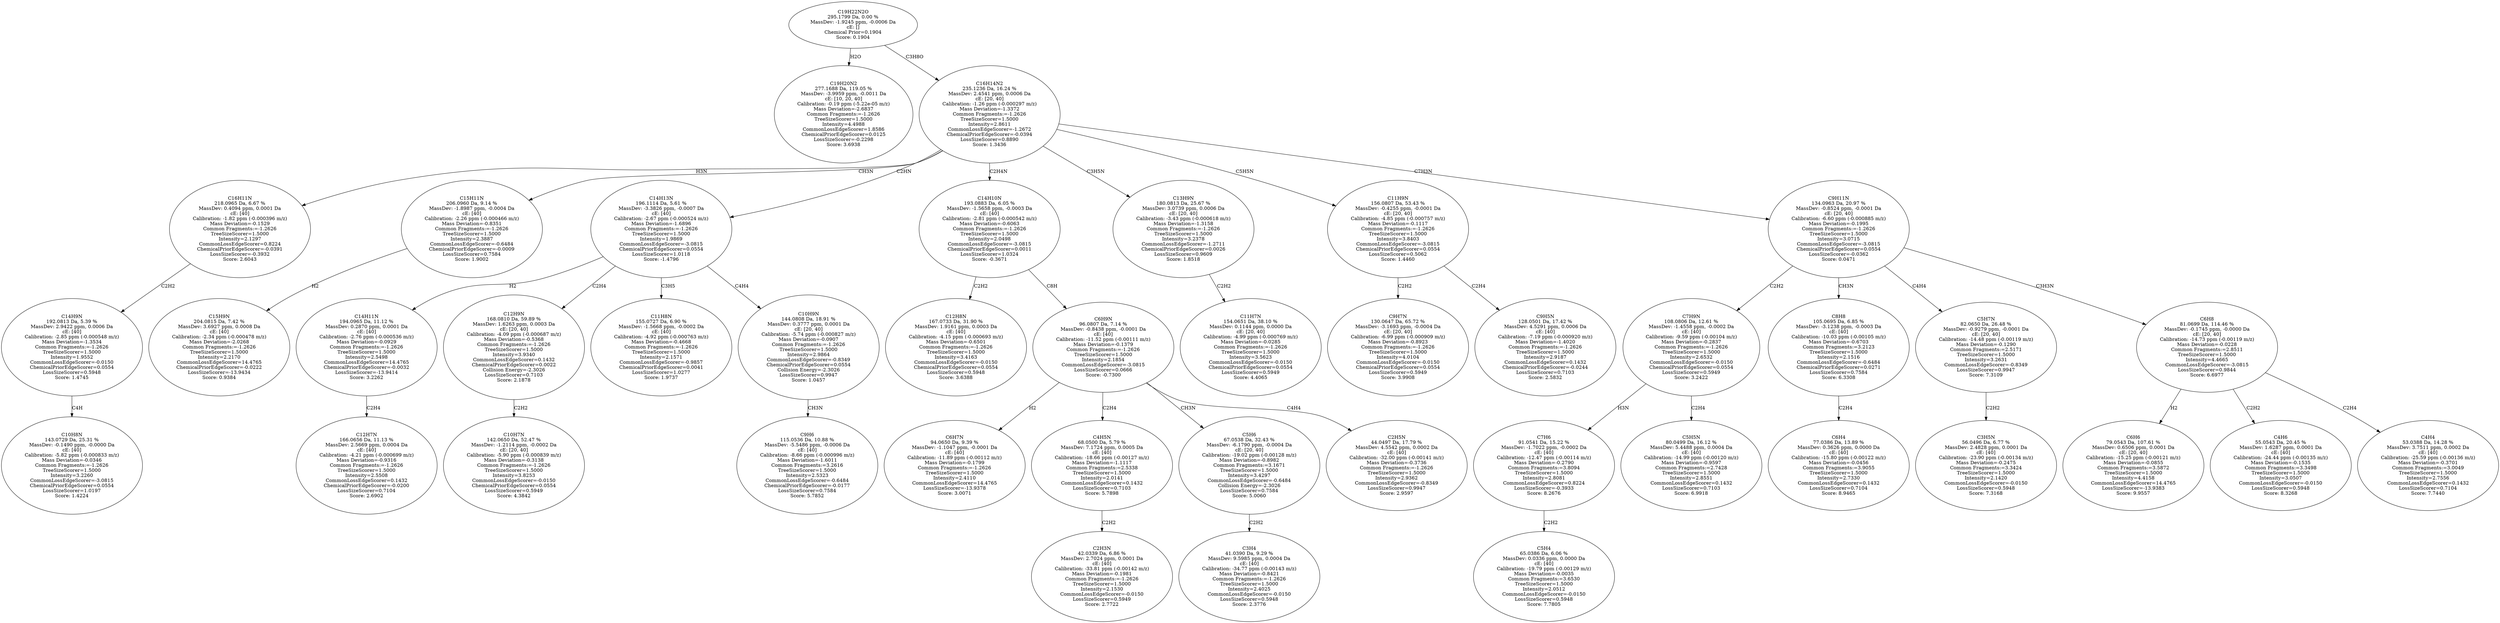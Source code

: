 strict digraph {
v1 [label="C19H20N2\n277.1688 Da, 119.05 %\nMassDev: -3.9959 ppm, -0.0011 Da\ncE: [10, 20, 40]\nCalibration: -0.19 ppm (-5.22e-05 m/z)\nMass Deviation=-2.6837\nCommon Fragments:=-1.2626\nTreeSizeScorer=1.5000\nIntensity=4.4988\nCommonLossEdgeScorer=1.8586\nChemicalPriorEdgeScorer=0.0125\nLossSizeScorer=-0.2298\nScore: 3.6938"];
v2 [label="C10H8N\n143.0729 Da, 25.31 %\nMassDev: -0.1490 ppm, -0.0000 Da\ncE: [40]\nCalibration: -5.82 ppm (-0.000833 m/z)\nMass Deviation=-0.0346\nCommon Fragments:=-1.2626\nTreeSizeScorer=1.5000\nIntensity=3.2260\nCommonLossEdgeScorer=-3.0815\nChemicalPriorEdgeScorer=0.0554\nLossSizeScorer=1.0197\nScore: 1.4224"];
v3 [label="C14H9N\n192.0813 Da, 5.39 %\nMassDev: 2.9422 ppm, 0.0006 Da\ncE: [40]\nCalibration: -2.85 ppm (-0.000548 m/z)\nMass Deviation=-1.3534\nCommon Fragments:=-1.2626\nTreeSizeScorer=1.5000\nIntensity=1.9552\nCommonLossEdgeScorer=-0.0150\nChemicalPriorEdgeScorer=0.0554\nLossSizeScorer=0.5948\nScore: 1.4745"];
v4 [label="C16H11N\n218.0965 Da, 6.67 %\nMassDev: 0.4094 ppm, 0.0001 Da\ncE: [40]\nCalibration: -1.82 ppm (-0.000396 m/z)\nMass Deviation=-0.1529\nCommon Fragments:=-1.2626\nTreeSizeScorer=1.5000\nIntensity=2.1297\nCommonLossEdgeScorer=0.8224\nChemicalPriorEdgeScorer=-0.0391\nLossSizeScorer=-0.3932\nScore: 2.6043"];
v5 [label="C15H9N\n204.0815 Da, 7.42 %\nMassDev: 3.6927 ppm, 0.0008 Da\ncE: [40]\nCalibration: -2.34 ppm (-0.000478 m/z)\nMass Deviation=-2.0268\nCommon Fragments:=-1.2626\nTreeSizeScorer=1.5000\nIntensity=2.2170\nCommonLossEdgeScorer=14.4765\nChemicalPriorEdgeScorer=-0.0222\nLossSizeScorer=-13.9434\nScore: 0.9384"];
v6 [label="C15H11N\n206.0960 Da, 9.14 %\nMassDev: -1.8987 ppm, -0.0004 Da\ncE: [40]\nCalibration: -2.26 ppm (-0.000466 m/z)\nMass Deviation=-0.8351\nCommon Fragments:=-1.2626\nTreeSizeScorer=1.5000\nIntensity=2.3887\nCommonLossEdgeScorer=-0.6484\nChemicalPriorEdgeScorer=-0.0009\nLossSizeScorer=0.7584\nScore: 1.9002"];
v7 [label="C12H7N\n166.0656 Da, 11.13 %\nMassDev: 2.5669 ppm, 0.0004 Da\ncE: [40]\nCalibration: -4.21 ppm (-0.000699 m/z)\nMass Deviation=-0.9316\nCommon Fragments:=-1.2626\nTreeSizeScorer=1.5000\nIntensity=2.5508\nCommonLossEdgeScorer=0.1432\nChemicalPriorEdgeScorer=-0.0200\nLossSizeScorer=0.7104\nScore: 2.6902"];
v8 [label="C14H11N\n194.0965 Da, 11.12 %\nMassDev: 0.2870 ppm, 0.0001 Da\ncE: [40]\nCalibration: -2.76 ppm (-0.000536 m/z)\nMass Deviation=-0.0929\nCommon Fragments:=-1.2626\nTreeSizeScorer=1.5000\nIntensity=2.5498\nCommonLossEdgeScorer=14.4765\nChemicalPriorEdgeScorer=-0.0032\nLossSizeScorer=-13.9414\nScore: 3.2262"];
v9 [label="C10H7N\n142.0650 Da, 52.47 %\nMassDev: -1.2114 ppm, -0.0002 Da\ncE: [20, 40]\nCalibration: -5.90 ppm (-0.000839 m/z)\nMass Deviation=-0.3138\nCommon Fragments:=-1.2626\nTreeSizeScorer=1.5000\nIntensity=3.8253\nCommonLossEdgeScorer=-0.0150\nChemicalPriorEdgeScorer=0.0554\nLossSizeScorer=0.5949\nScore: 4.3842"];
v10 [label="C12H9N\n168.0810 Da, 59.89 %\nMassDev: 1.6263 ppm, 0.0003 Da\ncE: [20, 40]\nCalibration: -4.09 ppm (-0.000687 m/z)\nMass Deviation=-0.5368\nCommon Fragments:=-1.2626\nTreeSizeScorer=1.5000\nIntensity=3.9340\nCommonLossEdgeScorer=0.1432\nChemicalPriorEdgeScorer=0.0022\nCollision Energy=-2.3026\nLossSizeScorer=0.7103\nScore: 2.1878"];
v11 [label="C11H8N\n155.0727 Da, 6.90 %\nMassDev: -1.5668 ppm, -0.0002 Da\ncE: [40]\nCalibration: -4.92 ppm (-0.000763 m/z)\nMass Deviation=-0.4668\nCommon Fragments:=-1.2626\nTreeSizeScorer=1.5000\nIntensity=2.1571\nCommonLossEdgeScorer=-0.9857\nChemicalPriorEdgeScorer=0.0041\nLossSizeScorer=1.0277\nScore: 1.9737"];
v12 [label="C9H6\n115.0536 Da, 10.88 %\nMassDev: -5.5486 ppm, -0.0006 Da\ncE: [40]\nCalibration: -8.66 ppm (-0.000996 m/z)\nMass Deviation=-1.6011\nCommon Fragments:=3.2616\nTreeSizeScorer=1.5000\nIntensity=2.5323\nCommonLossEdgeScorer=-0.6484\nChemicalPriorEdgeScorer=-0.0177\nLossSizeScorer=0.7584\nScore: 5.7852"];
v13 [label="C10H9N\n144.0808 Da, 18.91 %\nMassDev: 0.3777 ppm, 0.0001 Da\ncE: [20, 40]\nCalibration: -5.74 ppm (-0.000827 m/z)\nMass Deviation=-0.0907\nCommon Fragments:=-1.2626\nTreeSizeScorer=1.5000\nIntensity=2.9864\nCommonLossEdgeScorer=-0.8349\nChemicalPriorEdgeScorer=0.0554\nCollision Energy=-2.3026\nLossSizeScorer=0.9947\nScore: 1.0457"];
v14 [label="C14H13N\n196.1114 Da, 5.61 %\nMassDev: -3.3826 ppm, -0.0007 Da\ncE: [40]\nCalibration: -2.67 ppm (-0.000524 m/z)\nMass Deviation=-1.6896\nCommon Fragments:=-1.2626\nTreeSizeScorer=1.5000\nIntensity=1.9869\nCommonLossEdgeScorer=-3.0815\nChemicalPriorEdgeScorer=0.0554\nLossSizeScorer=1.0118\nScore: -1.4796"];
v15 [label="C12H8N\n167.0733 Da, 31.90 %\nMassDev: 1.9161 ppm, 0.0003 Da\ncE: [40]\nCalibration: -4.15 ppm (-0.000693 m/z)\nMass Deviation=-0.6501\nCommon Fragments:=-1.2626\nTreeSizeScorer=1.5000\nIntensity=3.4163\nCommonLossEdgeScorer=-0.0150\nChemicalPriorEdgeScorer=0.0554\nLossSizeScorer=0.5948\nScore: 3.6388"];
v16 [label="C6H7N\n94.0650 Da, 9.39 %\nMassDev: -1.1047 ppm, -0.0001 Da\ncE: [40]\nCalibration: -11.89 ppm (-0.00112 m/z)\nMass Deviation=-0.1799\nCommon Fragments:=-1.2626\nTreeSizeScorer=1.5000\nIntensity=2.4110\nCommonLossEdgeScorer=14.4765\nLossSizeScorer=-13.9378\nScore: 3.0071"];
v17 [label="C2H3N\n42.0339 Da, 6.86 %\nMassDev: 2.7024 ppm, 0.0001 Da\ncE: [40]\nCalibration: -33.81 ppm (-0.00142 m/z)\nMass Deviation=-0.1981\nCommon Fragments:=-1.2626\nTreeSizeScorer=1.5000\nIntensity=2.1530\nCommonLossEdgeScorer=-0.0150\nLossSizeScorer=0.5949\nScore: 2.7722"];
v18 [label="C4H5N\n68.0500 Da, 5.79 %\nMassDev: 7.1724 ppm, 0.0005 Da\ncE: [40]\nCalibration: -18.66 ppm (-0.00127 m/z)\nMass Deviation=-1.1117\nCommon Fragments:=2.5338\nTreeSizeScorer=1.5000\nIntensity=2.0141\nCommonLossEdgeScorer=0.1432\nLossSizeScorer=0.7103\nScore: 5.7898"];
v19 [label="C3H4\n41.0390 Da, 9.29 %\nMassDev: 9.5985 ppm, 0.0004 Da\ncE: [40]\nCalibration: -34.77 ppm (-0.00143 m/z)\nMass Deviation=-0.8421\nCommon Fragments:=-1.2626\nTreeSizeScorer=1.5000\nIntensity=2.4025\nCommonLossEdgeScorer=-0.0150\nLossSizeScorer=0.5948\nScore: 2.3776"];
v20 [label="C5H6\n67.0538 Da, 32.43 %\nMassDev: -6.1790 ppm, -0.0004 Da\ncE: [20, 40]\nCalibration: -19.02 ppm (-0.00128 m/z)\nMass Deviation=-0.8982\nCommon Fragments:=3.1671\nTreeSizeScorer=1.5000\nIntensity=3.4297\nCommonLossEdgeScorer=-0.6484\nCollision Energy=-2.3026\nLossSizeScorer=0.7584\nScore: 5.0060"];
v21 [label="C2H5N\n44.0497 Da, 17.79 %\nMassDev: 4.5542 ppm, 0.0002 Da\ncE: [40]\nCalibration: -32.00 ppm (-0.00141 m/z)\nMass Deviation=-0.3736\nCommon Fragments:=-1.2626\nTreeSizeScorer=1.5000\nIntensity=2.9362\nCommonLossEdgeScorer=-0.8349\nLossSizeScorer=0.9947\nScore: 2.9597"];
v22 [label="C6H9N\n96.0807 Da, 7.14 %\nMassDev: -0.8438 ppm, -0.0001 Da\ncE: [40]\nCalibration: -11.52 ppm (-0.00111 m/z)\nMass Deviation=-0.1379\nCommon Fragments:=-1.2626\nTreeSizeScorer=1.5000\nIntensity=2.1854\nCommonLossEdgeScorer=-3.0815\nLossSizeScorer=0.0666\nScore: -0.7300"];
v23 [label="C14H10N\n193.0883 Da, 6.05 %\nMassDev: -1.5658 ppm, -0.0003 Da\ncE: [40]\nCalibration: -2.81 ppm (-0.000542 m/z)\nMass Deviation=-0.6063\nCommon Fragments:=-1.2626\nTreeSizeScorer=1.5000\nIntensity=2.0498\nCommonLossEdgeScorer=-3.0815\nChemicalPriorEdgeScorer=0.0011\nLossSizeScorer=1.0324\nScore: -0.3671"];
v24 [label="C11H7N\n154.0651 Da, 38.10 %\nMassDev: 0.1144 ppm, 0.0000 Da\ncE: [20, 40]\nCalibration: -4.99 ppm (-0.000769 m/z)\nMass Deviation=-0.0285\nCommon Fragments:=-1.2626\nTreeSizeScorer=1.5000\nIntensity=3.5623\nCommonLossEdgeScorer=-0.0150\nChemicalPriorEdgeScorer=0.0554\nLossSizeScorer=0.5949\nScore: 4.4065"];
v25 [label="C13H9N\n180.0813 Da, 25.67 %\nMassDev: 3.0739 ppm, 0.0006 Da\ncE: [20, 40]\nCalibration: -3.43 ppm (-0.000618 m/z)\nMass Deviation=-1.3158\nCommon Fragments:=-1.2626\nTreeSizeScorer=1.5000\nIntensity=3.2378\nCommonLossEdgeScorer=-1.2711\nChemicalPriorEdgeScorer=0.0026\nLossSizeScorer=0.9609\nScore: 1.8518"];
v26 [label="C9H7N\n130.0647 Da, 65.72 %\nMassDev: -3.1693 ppm, -0.0004 Da\ncE: [20, 40]\nCalibration: -6.99 ppm (-0.000909 m/z)\nMass Deviation=-0.8923\nCommon Fragments:=-1.2626\nTreeSizeScorer=1.5000\nIntensity=4.0104\nCommonLossEdgeScorer=-0.0150\nChemicalPriorEdgeScorer=0.0554\nLossSizeScorer=0.5949\nScore: 3.9908"];
v27 [label="C9H5N\n128.0501 Da, 17.42 %\nMassDev: 4.5291 ppm, 0.0006 Da\ncE: [40]\nCalibration: -7.19 ppm (-0.000920 m/z)\nMass Deviation=-1.4020\nCommon Fragments:=-1.2626\nTreeSizeScorer=1.5000\nIntensity=2.9187\nCommonLossEdgeScorer=0.1432\nChemicalPriorEdgeScorer=-0.0244\nLossSizeScorer=0.7103\nScore: 2.5832"];
v28 [label="C11H9N\n156.0807 Da, 53.43 %\nMassDev: -0.4255 ppm, -0.0001 Da\ncE: [20, 40]\nCalibration: -4.85 ppm (-0.000757 m/z)\nMass Deviation=-0.1117\nCommon Fragments:=-1.2626\nTreeSizeScorer=1.5000\nIntensity=3.8403\nCommonLossEdgeScorer=-3.0815\nChemicalPriorEdgeScorer=0.0554\nLossSizeScorer=0.5062\nScore: 1.4460"];
v29 [label="C5H4\n65.0386 Da, 6.06 %\nMassDev: 0.0336 ppm, 0.0000 Da\ncE: [40]\nCalibration: -19.79 ppm (-0.00129 m/z)\nMass Deviation=-0.0035\nCommon Fragments:=3.6530\nTreeSizeScorer=1.5000\nIntensity=2.0512\nCommonLossEdgeScorer=-0.0150\nLossSizeScorer=0.5948\nScore: 7.7805"];
v30 [label="C7H6\n91.0541 Da, 15.22 %\nMassDev: -1.7022 ppm, -0.0002 Da\ncE: [40]\nCalibration: -12.47 ppm (-0.00114 m/z)\nMass Deviation=-0.2790\nCommon Fragments:=3.8094\nTreeSizeScorer=1.5000\nIntensity=2.8081\nCommonLossEdgeScorer=0.8224\nLossSizeScorer=-0.3933\nScore: 8.2676"];
v31 [label="C5H5N\n80.0499 Da, 16.12 %\nMassDev: 5.4488 ppm, 0.0004 Da\ncE: [40]\nCalibration: -14.99 ppm (-0.00120 m/z)\nMass Deviation=-0.9597\nCommon Fragments:=2.7428\nTreeSizeScorer=1.5000\nIntensity=2.8551\nCommonLossEdgeScorer=0.1432\nLossSizeScorer=0.7103\nScore: 6.9918"];
v32 [label="C7H9N\n108.0806 Da, 12.61 %\nMassDev: -1.4558 ppm, -0.0002 Da\ncE: [40]\nCalibration: -9.59 ppm (-0.00104 m/z)\nMass Deviation=-0.2837\nCommon Fragments:=-1.2626\nTreeSizeScorer=1.5000\nIntensity=2.6532\nCommonLossEdgeScorer=-0.0150\nChemicalPriorEdgeScorer=0.0554\nLossSizeScorer=0.5949\nScore: 3.2422"];
v33 [label="C6H4\n77.0386 Da, 13.89 %\nMassDev: 0.3626 ppm, 0.0000 Da\ncE: [40]\nCalibration: -15.80 ppm (-0.00122 m/z)\nMass Deviation=-0.0456\nCommon Fragments:=3.9055\nTreeSizeScorer=1.5000\nIntensity=2.7330\nCommonLossEdgeScorer=0.1432\nLossSizeScorer=0.7104\nScore: 8.9465"];
v34 [label="C8H8\n105.0695 Da, 6.85 %\nMassDev: -3.1238 ppm, -0.0003 Da\ncE: [40]\nCalibration: -10.03 ppm (-0.00105 m/z)\nMass Deviation=-0.6703\nCommon Fragments:=3.2123\nTreeSizeScorer=1.5000\nIntensity=2.1516\nCommonLossEdgeScorer=-0.6484\nChemicalPriorEdgeScorer=0.0271\nLossSizeScorer=0.7584\nScore: 6.3308"];
v35 [label="C3H5N\n56.0496 Da, 6.77 %\nMassDev: 2.4828 ppm, 0.0001 Da\ncE: [40]\nCalibration: -23.90 ppm (-0.00134 m/z)\nMass Deviation=-0.2475\nCommon Fragments:=3.3424\nTreeSizeScorer=1.5000\nIntensity=2.1420\nCommonLossEdgeScorer=-0.0150\nLossSizeScorer=0.5948\nScore: 7.3168"];
v36 [label="C5H7N\n82.0650 Da, 26.48 %\nMassDev: -0.9279 ppm, -0.0001 Da\ncE: [20, 40]\nCalibration: -14.48 ppm (-0.00119 m/z)\nMass Deviation=-0.1290\nCommon Fragments:=2.5171\nTreeSizeScorer=1.5000\nIntensity=3.2631\nCommonLossEdgeScorer=-0.8349\nLossSizeScorer=0.9947\nScore: 7.3109"];
v37 [label="C6H6\n79.0543 Da, 107.61 %\nMassDev: 0.6506 ppm, 0.0001 Da\ncE: [20, 40]\nCalibration: -15.25 ppm (-0.00121 m/z)\nMass Deviation=-0.0855\nCommon Fragments:=3.5872\nTreeSizeScorer=1.5000\nIntensity=4.4158\nCommonLossEdgeScorer=14.4765\nLossSizeScorer=-13.9383\nScore: 9.9557"];
v38 [label="C4H6\n55.0543 Da, 20.45 %\nMassDev: 1.6287 ppm, 0.0001 Da\ncE: [40]\nCalibration: -24.44 ppm (-0.00135 m/z)\nMass Deviation=-0.1535\nCommon Fragments:=3.3498\nTreeSizeScorer=1.5000\nIntensity=3.0507\nCommonLossEdgeScorer=-0.0150\nLossSizeScorer=0.5948\nScore: 8.3268"];
v39 [label="C4H4\n53.0388 Da, 14.28 %\nMassDev: 3.7511 ppm, 0.0002 Da\ncE: [40]\nCalibration: -25.59 ppm (-0.00136 m/z)\nMass Deviation=-0.3701\nCommon Fragments:=3.0049\nTreeSizeScorer=1.5000\nIntensity=2.7556\nCommonLossEdgeScorer=0.1432\nLossSizeScorer=0.7104\nScore: 7.7440"];
v40 [label="C6H8\n81.0699 Da, 114.46 %\nMassDev: -0.1745 ppm, -0.0000 Da\ncE: [20, 40]\nCalibration: -14.73 ppm (-0.00119 m/z)\nMass Deviation=-0.0228\nCommon Fragments:=2.8511\nTreeSizeScorer=1.5000\nIntensity=4.4665\nCommonLossEdgeScorer=-3.0815\nLossSizeScorer=0.9844\nScore: 6.6977"];
v41 [label="C9H11N\n134.0963 Da, 20.97 %\nMassDev: -0.8524 ppm, -0.0001 Da\ncE: [20, 40]\nCalibration: -6.60 ppm (-0.000885 m/z)\nMass Deviation=-0.1995\nCommon Fragments:=-1.2626\nTreeSizeScorer=1.5000\nIntensity=3.0715\nCommonLossEdgeScorer=-3.0815\nChemicalPriorEdgeScorer=0.0554\nLossSizeScorer=-0.0362\nScore: 0.0471"];
v42 [label="C16H14N2\n235.1236 Da, 16.24 %\nMassDev: 2.4541 ppm, 0.0006 Da\ncE: [20, 40]\nCalibration: -1.26 ppm (-0.000297 m/z)\nMass Deviation=-1.3372\nCommon Fragments:=-1.2626\nTreeSizeScorer=1.5000\nIntensity=2.8611\nCommonLossEdgeScorer=-1.2672\nChemicalPriorEdgeScorer=-0.0394\nLossSizeScorer=0.8890\nScore: 1.3436"];
v43 [label="C19H22N2O\n295.1799 Da, 0.00 %\nMassDev: -1.9245 ppm, -0.0006 Da\ncE: []\nChemical Prior=0.1904\nScore: 0.1904"];
v43 -> v1 [label="H2O"];
v3 -> v2 [label="C4H"];
v4 -> v3 [label="C2H2"];
v42 -> v4 [label="H3N"];
v6 -> v5 [label="H2"];
v42 -> v6 [label="CH3N"];
v8 -> v7 [label="C2H4"];
v14 -> v8 [label="H2"];
v10 -> v9 [label="C2H2"];
v14 -> v10 [label="C2H4"];
v14 -> v11 [label="C3H5"];
v13 -> v12 [label="CH3N"];
v14 -> v13 [label="C4H4"];
v42 -> v14 [label="C2HN"];
v23 -> v15 [label="C2H2"];
v22 -> v16 [label="H2"];
v18 -> v17 [label="C2H2"];
v22 -> v18 [label="C2H4"];
v20 -> v19 [label="C2H2"];
v22 -> v20 [label="CH3N"];
v22 -> v21 [label="C4H4"];
v23 -> v22 [label="C8H"];
v42 -> v23 [label="C2H4N"];
v25 -> v24 [label="C2H2"];
v42 -> v25 [label="C3H5N"];
v28 -> v26 [label="C2H2"];
v28 -> v27 [label="C2H4"];
v42 -> v28 [label="C5H5N"];
v30 -> v29 [label="C2H2"];
v32 -> v30 [label="H3N"];
v32 -> v31 [label="C2H4"];
v41 -> v32 [label="C2H2"];
v34 -> v33 [label="C2H4"];
v41 -> v34 [label="CH3N"];
v36 -> v35 [label="C2H2"];
v41 -> v36 [label="C4H4"];
v40 -> v37 [label="H2"];
v40 -> v38 [label="C2H2"];
v40 -> v39 [label="C2H4"];
v41 -> v40 [label="C3H3N"];
v42 -> v41 [label="C7H3N"];
v43 -> v42 [label="C3H8O"];
}